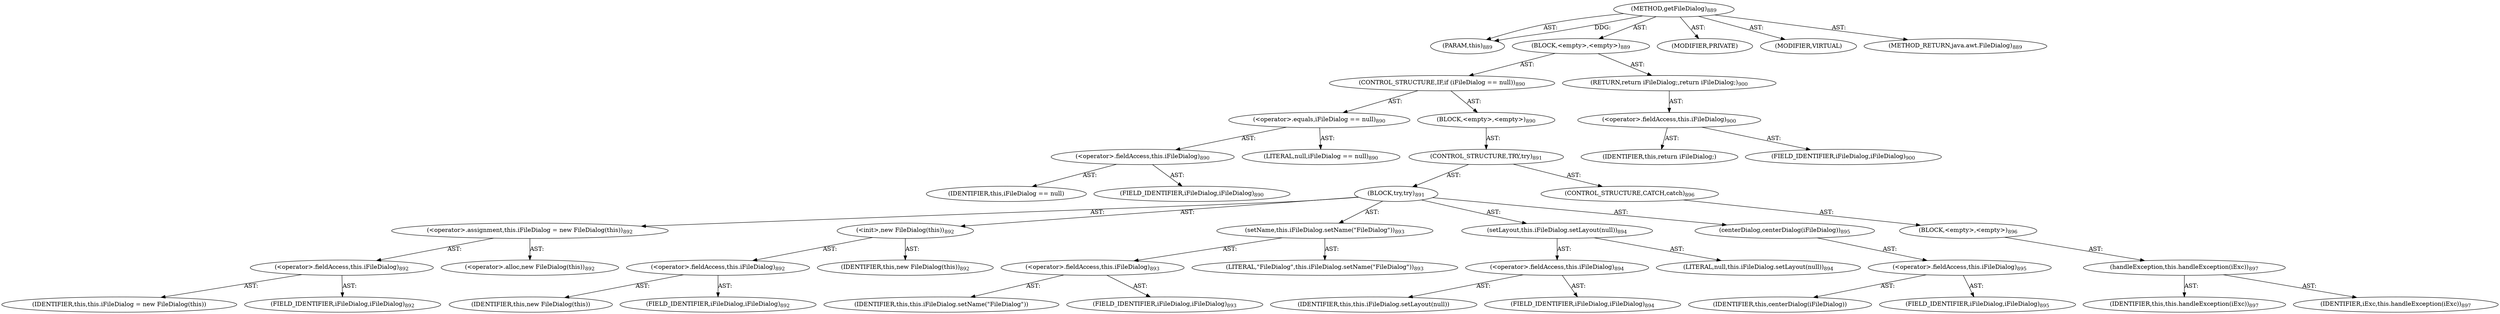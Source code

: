 digraph "getFileDialog" {  
"111669149744" [label = <(METHOD,getFileDialog)<SUB>889</SUB>> ]
"115964117029" [label = <(PARAM,this)<SUB>889</SUB>> ]
"25769803936" [label = <(BLOCK,&lt;empty&gt;,&lt;empty&gt;)<SUB>889</SUB>> ]
"47244640362" [label = <(CONTROL_STRUCTURE,IF,if (iFileDialog == null))<SUB>890</SUB>> ]
"30064772007" [label = <(&lt;operator&gt;.equals,iFileDialog == null)<SUB>890</SUB>> ]
"30064772008" [label = <(&lt;operator&gt;.fieldAccess,this.iFileDialog)<SUB>890</SUB>> ]
"68719477364" [label = <(IDENTIFIER,this,iFileDialog == null)> ]
"55834575176" [label = <(FIELD_IDENTIFIER,iFileDialog,iFileDialog)<SUB>890</SUB>> ]
"90194313420" [label = <(LITERAL,null,iFileDialog == null)<SUB>890</SUB>> ]
"25769803937" [label = <(BLOCK,&lt;empty&gt;,&lt;empty&gt;)<SUB>890</SUB>> ]
"47244640363" [label = <(CONTROL_STRUCTURE,TRY,try)<SUB>891</SUB>> ]
"25769803938" [label = <(BLOCK,try,try)<SUB>891</SUB>> ]
"30064772009" [label = <(&lt;operator&gt;.assignment,this.iFileDialog = new FileDialog(this))<SUB>892</SUB>> ]
"30064772010" [label = <(&lt;operator&gt;.fieldAccess,this.iFileDialog)<SUB>892</SUB>> ]
"68719477365" [label = <(IDENTIFIER,this,this.iFileDialog = new FileDialog(this))> ]
"55834575177" [label = <(FIELD_IDENTIFIER,iFileDialog,iFileDialog)<SUB>892</SUB>> ]
"30064772011" [label = <(&lt;operator&gt;.alloc,new FileDialog(this))<SUB>892</SUB>> ]
"30064772012" [label = <(&lt;init&gt;,new FileDialog(this))<SUB>892</SUB>> ]
"30064772013" [label = <(&lt;operator&gt;.fieldAccess,this.iFileDialog)<SUB>892</SUB>> ]
"68719477366" [label = <(IDENTIFIER,this,new FileDialog(this))> ]
"55834575178" [label = <(FIELD_IDENTIFIER,iFileDialog,iFileDialog)<SUB>892</SUB>> ]
"68719476881" [label = <(IDENTIFIER,this,new FileDialog(this))<SUB>892</SUB>> ]
"30064772014" [label = <(setName,this.iFileDialog.setName(&quot;FileDialog&quot;))<SUB>893</SUB>> ]
"30064772015" [label = <(&lt;operator&gt;.fieldAccess,this.iFileDialog)<SUB>893</SUB>> ]
"68719477367" [label = <(IDENTIFIER,this,this.iFileDialog.setName(&quot;FileDialog&quot;))> ]
"55834575179" [label = <(FIELD_IDENTIFIER,iFileDialog,iFileDialog)<SUB>893</SUB>> ]
"90194313421" [label = <(LITERAL,&quot;FileDialog&quot;,this.iFileDialog.setName(&quot;FileDialog&quot;))<SUB>893</SUB>> ]
"30064772016" [label = <(setLayout,this.iFileDialog.setLayout(null))<SUB>894</SUB>> ]
"30064772017" [label = <(&lt;operator&gt;.fieldAccess,this.iFileDialog)<SUB>894</SUB>> ]
"68719477368" [label = <(IDENTIFIER,this,this.iFileDialog.setLayout(null))> ]
"55834575180" [label = <(FIELD_IDENTIFIER,iFileDialog,iFileDialog)<SUB>894</SUB>> ]
"90194313422" [label = <(LITERAL,null,this.iFileDialog.setLayout(null))<SUB>894</SUB>> ]
"30064772018" [label = <(centerDialog,centerDialog(iFileDialog))<SUB>895</SUB>> ]
"30064772019" [label = <(&lt;operator&gt;.fieldAccess,this.iFileDialog)<SUB>895</SUB>> ]
"68719477369" [label = <(IDENTIFIER,this,centerDialog(iFileDialog))> ]
"55834575181" [label = <(FIELD_IDENTIFIER,iFileDialog,iFileDialog)<SUB>895</SUB>> ]
"47244640364" [label = <(CONTROL_STRUCTURE,CATCH,catch)<SUB>896</SUB>> ]
"25769803939" [label = <(BLOCK,&lt;empty&gt;,&lt;empty&gt;)<SUB>896</SUB>> ]
"30064772020" [label = <(handleException,this.handleException(iExc))<SUB>897</SUB>> ]
"68719476882" [label = <(IDENTIFIER,this,this.handleException(iExc))<SUB>897</SUB>> ]
"68719477370" [label = <(IDENTIFIER,iExc,this.handleException(iExc))<SUB>897</SUB>> ]
"146028888084" [label = <(RETURN,return iFileDialog;,return iFileDialog;)<SUB>900</SUB>> ]
"30064772021" [label = <(&lt;operator&gt;.fieldAccess,this.iFileDialog)<SUB>900</SUB>> ]
"68719477371" [label = <(IDENTIFIER,this,return iFileDialog;)> ]
"55834575182" [label = <(FIELD_IDENTIFIER,iFileDialog,iFileDialog)<SUB>900</SUB>> ]
"133143986318" [label = <(MODIFIER,PRIVATE)> ]
"133143986319" [label = <(MODIFIER,VIRTUAL)> ]
"128849018928" [label = <(METHOD_RETURN,java.awt.FileDialog)<SUB>889</SUB>> ]
  "111669149744" -> "115964117029"  [ label = "AST: "] 
  "111669149744" -> "25769803936"  [ label = "AST: "] 
  "111669149744" -> "133143986318"  [ label = "AST: "] 
  "111669149744" -> "133143986319"  [ label = "AST: "] 
  "111669149744" -> "128849018928"  [ label = "AST: "] 
  "25769803936" -> "47244640362"  [ label = "AST: "] 
  "25769803936" -> "146028888084"  [ label = "AST: "] 
  "47244640362" -> "30064772007"  [ label = "AST: "] 
  "47244640362" -> "25769803937"  [ label = "AST: "] 
  "30064772007" -> "30064772008"  [ label = "AST: "] 
  "30064772007" -> "90194313420"  [ label = "AST: "] 
  "30064772008" -> "68719477364"  [ label = "AST: "] 
  "30064772008" -> "55834575176"  [ label = "AST: "] 
  "25769803937" -> "47244640363"  [ label = "AST: "] 
  "47244640363" -> "25769803938"  [ label = "AST: "] 
  "47244640363" -> "47244640364"  [ label = "AST: "] 
  "25769803938" -> "30064772009"  [ label = "AST: "] 
  "25769803938" -> "30064772012"  [ label = "AST: "] 
  "25769803938" -> "30064772014"  [ label = "AST: "] 
  "25769803938" -> "30064772016"  [ label = "AST: "] 
  "25769803938" -> "30064772018"  [ label = "AST: "] 
  "30064772009" -> "30064772010"  [ label = "AST: "] 
  "30064772009" -> "30064772011"  [ label = "AST: "] 
  "30064772010" -> "68719477365"  [ label = "AST: "] 
  "30064772010" -> "55834575177"  [ label = "AST: "] 
  "30064772012" -> "30064772013"  [ label = "AST: "] 
  "30064772012" -> "68719476881"  [ label = "AST: "] 
  "30064772013" -> "68719477366"  [ label = "AST: "] 
  "30064772013" -> "55834575178"  [ label = "AST: "] 
  "30064772014" -> "30064772015"  [ label = "AST: "] 
  "30064772014" -> "90194313421"  [ label = "AST: "] 
  "30064772015" -> "68719477367"  [ label = "AST: "] 
  "30064772015" -> "55834575179"  [ label = "AST: "] 
  "30064772016" -> "30064772017"  [ label = "AST: "] 
  "30064772016" -> "90194313422"  [ label = "AST: "] 
  "30064772017" -> "68719477368"  [ label = "AST: "] 
  "30064772017" -> "55834575180"  [ label = "AST: "] 
  "30064772018" -> "30064772019"  [ label = "AST: "] 
  "30064772019" -> "68719477369"  [ label = "AST: "] 
  "30064772019" -> "55834575181"  [ label = "AST: "] 
  "47244640364" -> "25769803939"  [ label = "AST: "] 
  "25769803939" -> "30064772020"  [ label = "AST: "] 
  "30064772020" -> "68719476882"  [ label = "AST: "] 
  "30064772020" -> "68719477370"  [ label = "AST: "] 
  "146028888084" -> "30064772021"  [ label = "AST: "] 
  "30064772021" -> "68719477371"  [ label = "AST: "] 
  "30064772021" -> "55834575182"  [ label = "AST: "] 
  "111669149744" -> "115964117029"  [ label = "DDG: "] 
}
